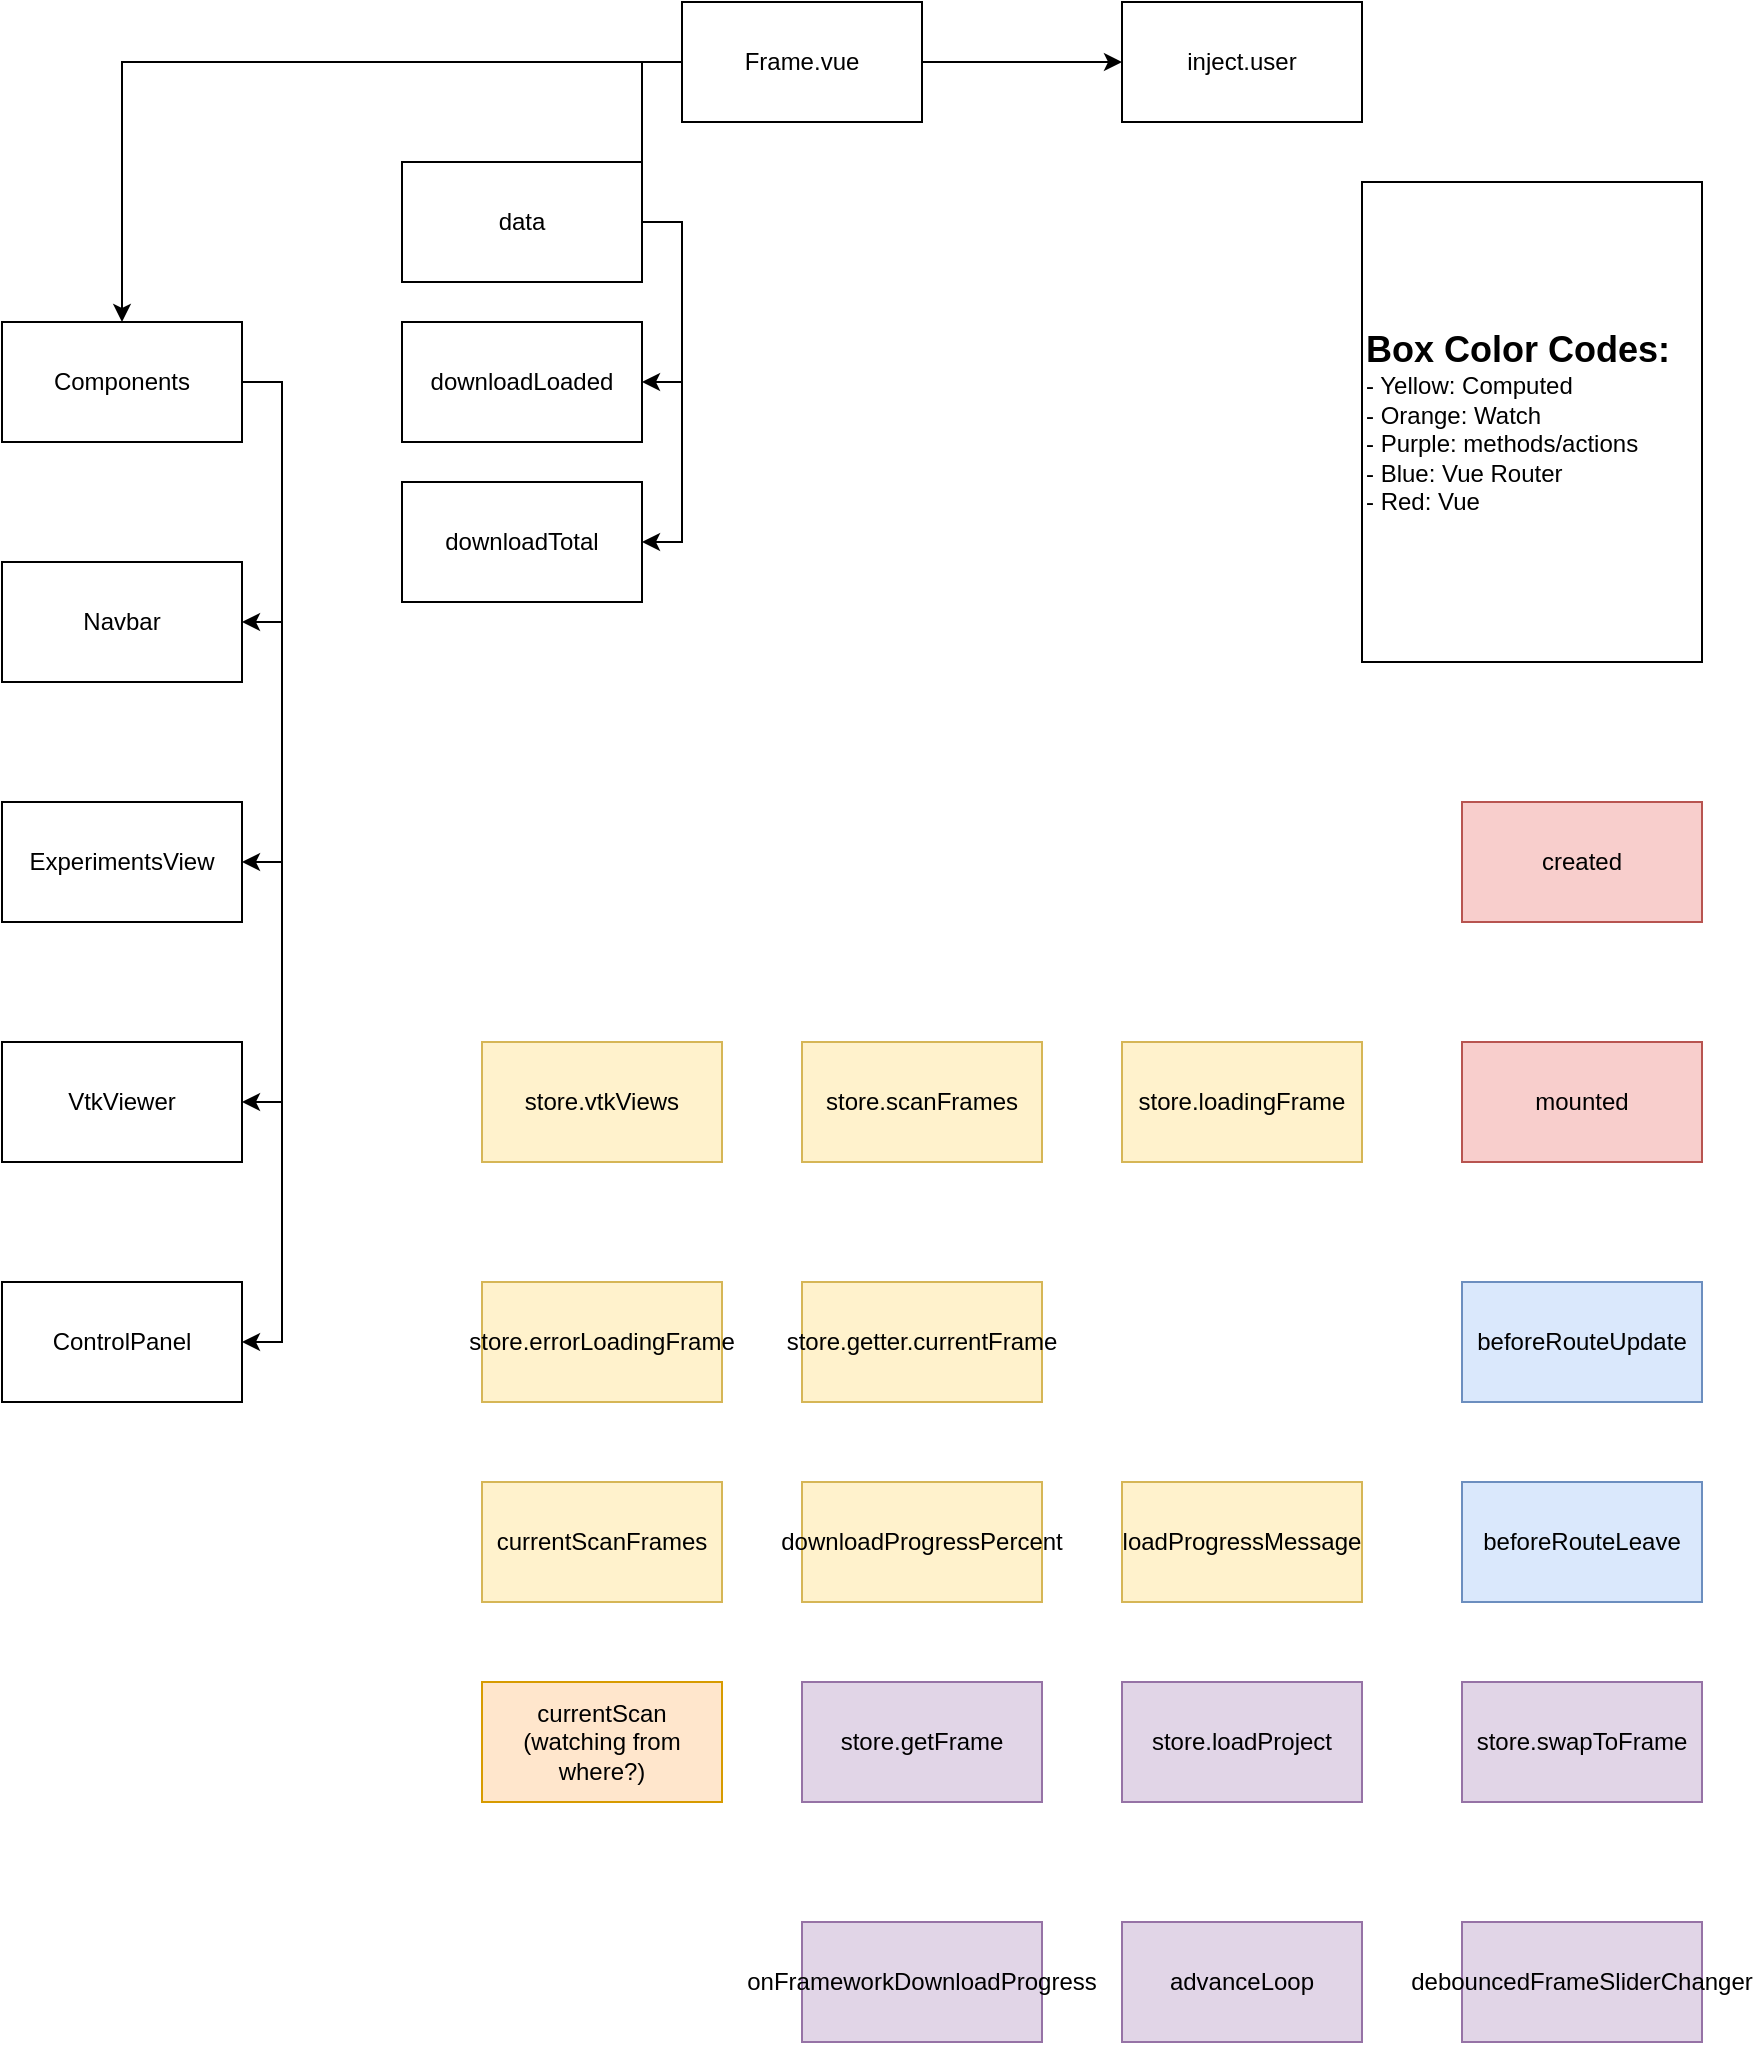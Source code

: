 <mxfile version="20.3.0" type="device"><diagram id="HUMT5p7VtEMQ_JAT430z" name="Page-1"><mxGraphModel dx="1422" dy="865" grid="1" gridSize="10" guides="1" tooltips="1" connect="1" arrows="1" fold="1" page="1" pageScale="1" pageWidth="850" pageHeight="1100" math="0" shadow="0"><root><mxCell id="0"/><mxCell id="1" parent="0"/><mxCell id="dadCKhiHhgvYIjj0MyFZ-7" style="edgeStyle=orthogonalEdgeStyle;rounded=0;orthogonalLoop=1;jettySize=auto;html=1;exitX=0;exitY=0.5;exitDx=0;exitDy=0;" parent="1" source="dadCKhiHhgvYIjj0MyFZ-1" target="dadCKhiHhgvYIjj0MyFZ-2" edge="1"><mxGeometry relative="1" as="geometry"/></mxCell><mxCell id="dadCKhiHhgvYIjj0MyFZ-13" style="edgeStyle=orthogonalEdgeStyle;rounded=0;orthogonalLoop=1;jettySize=auto;html=1;exitX=1;exitY=0.5;exitDx=0;exitDy=0;entryX=0;entryY=0.5;entryDx=0;entryDy=0;" parent="1" source="dadCKhiHhgvYIjj0MyFZ-1" target="dadCKhiHhgvYIjj0MyFZ-12" edge="1"><mxGeometry relative="1" as="geometry"/></mxCell><mxCell id="dadCKhiHhgvYIjj0MyFZ-19" style="edgeStyle=orthogonalEdgeStyle;rounded=0;orthogonalLoop=1;jettySize=auto;html=1;exitX=0;exitY=0.5;exitDx=0;exitDy=0;entryX=1;entryY=0.5;entryDx=0;entryDy=0;" parent="1" source="dadCKhiHhgvYIjj0MyFZ-1" target="dadCKhiHhgvYIjj0MyFZ-17" edge="1"><mxGeometry relative="1" as="geometry"><Array as="points"><mxPoint x="320" y="70"/><mxPoint x="320" y="150"/><mxPoint x="340" y="150"/><mxPoint x="340" y="230"/></Array></mxGeometry></mxCell><mxCell id="dadCKhiHhgvYIjj0MyFZ-1" value="Frame.vue" style="rounded=0;whiteSpace=wrap;html=1;" parent="1" vertex="1"><mxGeometry x="340" y="40" width="120" height="60" as="geometry"/></mxCell><mxCell id="dadCKhiHhgvYIjj0MyFZ-8" style="edgeStyle=orthogonalEdgeStyle;rounded=0;orthogonalLoop=1;jettySize=auto;html=1;exitX=1;exitY=0.5;exitDx=0;exitDy=0;entryX=1;entryY=0.5;entryDx=0;entryDy=0;" parent="1" source="dadCKhiHhgvYIjj0MyFZ-2" target="dadCKhiHhgvYIjj0MyFZ-3" edge="1"><mxGeometry relative="1" as="geometry"/></mxCell><mxCell id="dadCKhiHhgvYIjj0MyFZ-9" style="edgeStyle=orthogonalEdgeStyle;rounded=0;orthogonalLoop=1;jettySize=auto;html=1;exitX=1;exitY=0.5;exitDx=0;exitDy=0;entryX=1;entryY=0.5;entryDx=0;entryDy=0;" parent="1" source="dadCKhiHhgvYIjj0MyFZ-2" target="dadCKhiHhgvYIjj0MyFZ-4" edge="1"><mxGeometry relative="1" as="geometry"/></mxCell><mxCell id="dadCKhiHhgvYIjj0MyFZ-10" style="edgeStyle=orthogonalEdgeStyle;rounded=0;orthogonalLoop=1;jettySize=auto;html=1;exitX=1;exitY=0.5;exitDx=0;exitDy=0;entryX=1;entryY=0.5;entryDx=0;entryDy=0;" parent="1" source="dadCKhiHhgvYIjj0MyFZ-2" target="dadCKhiHhgvYIjj0MyFZ-5" edge="1"><mxGeometry relative="1" as="geometry"/></mxCell><mxCell id="dadCKhiHhgvYIjj0MyFZ-11" style="edgeStyle=orthogonalEdgeStyle;rounded=0;orthogonalLoop=1;jettySize=auto;html=1;exitX=1;exitY=0.5;exitDx=0;exitDy=0;entryX=1;entryY=0.5;entryDx=0;entryDy=0;" parent="1" source="dadCKhiHhgvYIjj0MyFZ-2" target="dadCKhiHhgvYIjj0MyFZ-6" edge="1"><mxGeometry relative="1" as="geometry"/></mxCell><mxCell id="dadCKhiHhgvYIjj0MyFZ-2" value="Components" style="rounded=0;whiteSpace=wrap;html=1;" parent="1" vertex="1"><mxGeometry y="200" width="120" height="60" as="geometry"/></mxCell><mxCell id="dadCKhiHhgvYIjj0MyFZ-3" value="Navbar" style="rounded=0;whiteSpace=wrap;html=1;" parent="1" vertex="1"><mxGeometry y="320" width="120" height="60" as="geometry"/></mxCell><mxCell id="dadCKhiHhgvYIjj0MyFZ-4" value="ExperimentsView" style="rounded=0;whiteSpace=wrap;html=1;" parent="1" vertex="1"><mxGeometry y="440" width="120" height="60" as="geometry"/></mxCell><mxCell id="dadCKhiHhgvYIjj0MyFZ-5" value="VtkViewer" style="rounded=0;whiteSpace=wrap;html=1;" parent="1" vertex="1"><mxGeometry y="560" width="120" height="60" as="geometry"/></mxCell><mxCell id="dadCKhiHhgvYIjj0MyFZ-6" value="ControlPanel" style="rounded=0;whiteSpace=wrap;html=1;" parent="1" vertex="1"><mxGeometry y="680" width="120" height="60" as="geometry"/></mxCell><mxCell id="dadCKhiHhgvYIjj0MyFZ-12" value="inject.user" style="rounded=0;whiteSpace=wrap;html=1;" parent="1" vertex="1"><mxGeometry x="560" y="40" width="120" height="60" as="geometry"/></mxCell><mxCell id="dadCKhiHhgvYIjj0MyFZ-14" value="beforeRouteUpdate" style="rounded=0;whiteSpace=wrap;html=1;fillColor=#dae8fc;strokeColor=#6c8ebf;" parent="1" vertex="1"><mxGeometry x="730" y="680" width="120" height="60" as="geometry"/></mxCell><mxCell id="dadCKhiHhgvYIjj0MyFZ-15" value="beforeRouteLeave" style="rounded=0;whiteSpace=wrap;html=1;fillColor=#dae8fc;strokeColor=#6c8ebf;" parent="1" vertex="1"><mxGeometry x="730" y="780" width="120" height="60" as="geometry"/></mxCell><mxCell id="9FOKnUX4TlO0sqRwXpCY-1" style="edgeStyle=orthogonalEdgeStyle;rounded=0;orthogonalLoop=1;jettySize=auto;html=1;exitX=1;exitY=0.5;exitDx=0;exitDy=0;entryX=1;entryY=0.5;entryDx=0;entryDy=0;" edge="1" parent="1" source="dadCKhiHhgvYIjj0MyFZ-16" target="dadCKhiHhgvYIjj0MyFZ-18"><mxGeometry relative="1" as="geometry"/></mxCell><mxCell id="dadCKhiHhgvYIjj0MyFZ-16" value="data" style="rounded=0;whiteSpace=wrap;html=1;" parent="1" vertex="1"><mxGeometry x="200" y="120" width="120" height="60" as="geometry"/></mxCell><mxCell id="dadCKhiHhgvYIjj0MyFZ-17" value="downloadLoaded" style="rounded=0;whiteSpace=wrap;html=1;" parent="1" vertex="1"><mxGeometry x="200" y="200" width="120" height="60" as="geometry"/></mxCell><mxCell id="dadCKhiHhgvYIjj0MyFZ-18" value="downloadTotal" style="rounded=0;whiteSpace=wrap;html=1;" parent="1" vertex="1"><mxGeometry x="200" y="280" width="120" height="60" as="geometry"/></mxCell><mxCell id="dadCKhiHhgvYIjj0MyFZ-21" value="&lt;b&gt;&lt;font style=&quot;font-size: 18px;&quot;&gt;Box Color Codes:&lt;/font&gt;&lt;/b&gt;&lt;br&gt;- Yellow: Computed&lt;br&gt;- Orange: Watch&lt;br&gt;- Purple: methods/actions&lt;br&gt;- Blue: Vue Router&lt;br&gt;&lt;div style=&quot;&quot;&gt;&lt;span style=&quot;background-color: initial;&quot;&gt;- Red: Vue&lt;/span&gt;&lt;/div&gt;" style="rounded=0;whiteSpace=wrap;html=1;align=left;" parent="1" vertex="1"><mxGeometry x="680" y="130" width="170" height="240" as="geometry"/></mxCell><mxCell id="dadCKhiHhgvYIjj0MyFZ-22" value="store.vtkViews" style="rounded=0;whiteSpace=wrap;html=1;fillColor=#fff2cc;strokeColor=#d6b656;" parent="1" vertex="1"><mxGeometry x="240" y="560" width="120" height="60" as="geometry"/></mxCell><mxCell id="dadCKhiHhgvYIjj0MyFZ-23" value="store.scanFrames" style="rounded=0;whiteSpace=wrap;html=1;fillColor=#fff2cc;strokeColor=#d6b656;" parent="1" vertex="1"><mxGeometry x="400" y="560" width="120" height="60" as="geometry"/></mxCell><mxCell id="dadCKhiHhgvYIjj0MyFZ-24" value="store.loadingFrame" style="rounded=0;whiteSpace=wrap;html=1;fillColor=#fff2cc;strokeColor=#d6b656;" parent="1" vertex="1"><mxGeometry x="560" y="560" width="120" height="60" as="geometry"/></mxCell><mxCell id="dadCKhiHhgvYIjj0MyFZ-26" value="store.errorLoadingFrame" style="rounded=0;whiteSpace=wrap;html=1;fillColor=#fff2cc;strokeColor=#d6b656;" parent="1" vertex="1"><mxGeometry x="240" y="680" width="120" height="60" as="geometry"/></mxCell><mxCell id="dadCKhiHhgvYIjj0MyFZ-27" value="store.getter.currentFrame" style="rounded=0;whiteSpace=wrap;html=1;fillColor=#fff2cc;strokeColor=#d6b656;" parent="1" vertex="1"><mxGeometry x="400" y="680" width="120" height="60" as="geometry"/></mxCell><mxCell id="dadCKhiHhgvYIjj0MyFZ-28" value="currentScanFrames" style="rounded=0;whiteSpace=wrap;html=1;fillColor=#fff2cc;strokeColor=#d6b656;" parent="1" vertex="1"><mxGeometry x="240" y="780" width="120" height="60" as="geometry"/></mxCell><mxCell id="dadCKhiHhgvYIjj0MyFZ-29" value="downloadProgressPercent" style="rounded=0;whiteSpace=wrap;html=1;fillColor=#fff2cc;strokeColor=#d6b656;" parent="1" vertex="1"><mxGeometry x="400" y="780" width="120" height="60" as="geometry"/></mxCell><mxCell id="dadCKhiHhgvYIjj0MyFZ-30" value="loadProgressMessage" style="rounded=0;whiteSpace=wrap;html=1;fillColor=#fff2cc;strokeColor=#d6b656;" parent="1" vertex="1"><mxGeometry x="560" y="780" width="120" height="60" as="geometry"/></mxCell><mxCell id="dadCKhiHhgvYIjj0MyFZ-31" value="currentScan&lt;br&gt;(watching from where?)" style="rounded=0;whiteSpace=wrap;html=1;fillColor=#ffe6cc;strokeColor=#d79b00;" parent="1" vertex="1"><mxGeometry x="240" y="880" width="120" height="60" as="geometry"/></mxCell><mxCell id="dadCKhiHhgvYIjj0MyFZ-32" value="created" style="rounded=0;whiteSpace=wrap;html=1;fillColor=#f8cecc;strokeColor=#b85450;" parent="1" vertex="1"><mxGeometry x="730" y="440" width="120" height="60" as="geometry"/></mxCell><mxCell id="dadCKhiHhgvYIjj0MyFZ-33" value="mounted" style="rounded=0;whiteSpace=wrap;html=1;fillColor=#f8cecc;strokeColor=#b85450;" parent="1" vertex="1"><mxGeometry x="730" y="560" width="120" height="60" as="geometry"/></mxCell><mxCell id="dadCKhiHhgvYIjj0MyFZ-34" value="store.loadProject" style="rounded=0;whiteSpace=wrap;html=1;fillColor=#e1d5e7;strokeColor=#9673a6;" parent="1" vertex="1"><mxGeometry x="560" y="880" width="120" height="60" as="geometry"/></mxCell><mxCell id="dadCKhiHhgvYIjj0MyFZ-35" value="store.swapToFrame" style="rounded=0;whiteSpace=wrap;html=1;fillColor=#e1d5e7;strokeColor=#9673a6;" parent="1" vertex="1"><mxGeometry x="730" y="880" width="120" height="60" as="geometry"/></mxCell><mxCell id="dadCKhiHhgvYIjj0MyFZ-36" value="store.getFrame" style="rounded=0;whiteSpace=wrap;html=1;fillColor=#e1d5e7;strokeColor=#9673a6;" parent="1" vertex="1"><mxGeometry x="400" y="880" width="120" height="60" as="geometry"/></mxCell><mxCell id="dadCKhiHhgvYIjj0MyFZ-37" value="debouncedFrameSliderChanger" style="rounded=0;whiteSpace=wrap;html=1;fillColor=#e1d5e7;strokeColor=#9673a6;" parent="1" vertex="1"><mxGeometry x="730" y="1000" width="120" height="60" as="geometry"/></mxCell><mxCell id="dadCKhiHhgvYIjj0MyFZ-38" value="advanceLoop" style="rounded=0;whiteSpace=wrap;html=1;fillColor=#e1d5e7;strokeColor=#9673a6;" parent="1" vertex="1"><mxGeometry x="560" y="1000" width="120" height="60" as="geometry"/></mxCell><mxCell id="dadCKhiHhgvYIjj0MyFZ-39" value="onFrameworkDownloadProgress" style="rounded=0;whiteSpace=wrap;html=1;fillColor=#e1d5e7;strokeColor=#9673a6;" parent="1" vertex="1"><mxGeometry x="400" y="1000" width="120" height="60" as="geometry"/></mxCell></root></mxGraphModel></diagram></mxfile>